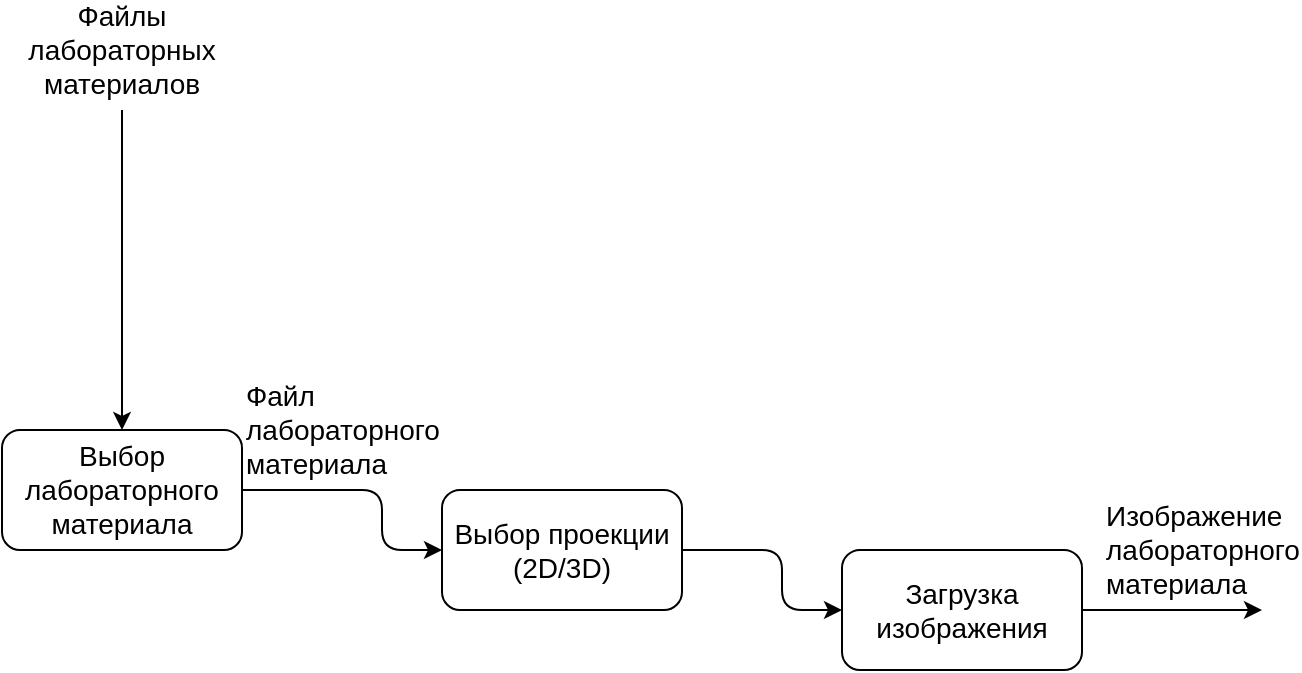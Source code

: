<mxfile version="13.7.9" type="device"><diagram id="LTR9eEjudjx6F0WY41ZP" name="Страница 1"><mxGraphModel dx="1422" dy="822" grid="1" gridSize="10" guides="1" tooltips="1" connect="1" arrows="1" fold="1" page="1" pageScale="1" pageWidth="827" pageHeight="1169" math="0" shadow="0"><root><mxCell id="0"/><mxCell id="1" parent="0"/><mxCell id="qEJk7eI5-G_TJchDQLbt-1" value="&lt;font style=&quot;font-size: 14px&quot;&gt;Загрузка изображения&lt;/font&gt;" style="rounded=1;whiteSpace=wrap;html=1;" parent="1" vertex="1"><mxGeometry x="450" y="280" width="120" height="60" as="geometry"/></mxCell><mxCell id="qEJk7eI5-G_TJchDQLbt-2" value="" style="endArrow=classic;html=1;exitX=1;exitY=0.5;exitDx=0;exitDy=0;" parent="1" source="qEJk7eI5-G_TJchDQLbt-1" edge="1"><mxGeometry width="50" height="50" relative="1" as="geometry"><mxPoint x="520" y="350" as="sourcePoint"/><mxPoint x="660" y="310" as="targetPoint"/></mxGeometry></mxCell><mxCell id="qEJk7eI5-G_TJchDQLbt-3" value="&lt;font style=&quot;font-size: 14px&quot;&gt;Изображение лабораторного материала&lt;/font&gt;" style="text;html=1;strokeColor=none;fillColor=none;align=left;verticalAlign=middle;whiteSpace=wrap;rounded=0;" parent="1" vertex="1"><mxGeometry x="580" y="270" width="40" height="20" as="geometry"/></mxCell><mxCell id="090i8AQinflOXqLzSkvF-5" value="&lt;font style=&quot;font-size: 14px&quot;&gt;Выбор лабораторного материала&lt;/font&gt;" style="rounded=1;whiteSpace=wrap;html=1;" vertex="1" parent="1"><mxGeometry x="30" y="220" width="120" height="60" as="geometry"/></mxCell><mxCell id="090i8AQinflOXqLzSkvF-6" value="" style="endArrow=classic;html=1;entryX=0.5;entryY=0;entryDx=0;entryDy=0;" edge="1" parent="1" target="090i8AQinflOXqLzSkvF-5"><mxGeometry width="50" height="50" relative="1" as="geometry"><mxPoint x="90" y="60" as="sourcePoint"/><mxPoint x="30" y="60" as="targetPoint"/></mxGeometry></mxCell><mxCell id="090i8AQinflOXqLzSkvF-7" value="&lt;font style=&quot;font-size: 14px&quot;&gt;Файлы лабораторных материалов&lt;/font&gt;" style="text;html=1;strokeColor=none;fillColor=none;align=center;verticalAlign=middle;whiteSpace=wrap;rounded=0;" vertex="1" parent="1"><mxGeometry x="70" y="20" width="40" height="20" as="geometry"/></mxCell><mxCell id="090i8AQinflOXqLzSkvF-8" value="" style="endArrow=classic;html=1;exitX=1;exitY=0.5;exitDx=0;exitDy=0;entryX=0;entryY=0.5;entryDx=0;entryDy=0;" edge="1" parent="1" source="090i8AQinflOXqLzSkvF-5" target="090i8AQinflOXqLzSkvF-10"><mxGeometry width="50" height="50" relative="1" as="geometry"><mxPoint x="260" y="430" as="sourcePoint"/><mxPoint x="290" y="280" as="targetPoint"/><Array as="points"><mxPoint x="220" y="250"/><mxPoint x="220" y="280"/></Array></mxGeometry></mxCell><mxCell id="090i8AQinflOXqLzSkvF-9" value="&lt;font style=&quot;font-size: 14px&quot;&gt;Файл лабораторного материала&lt;/font&gt;" style="text;html=1;strokeColor=none;fillColor=none;align=left;verticalAlign=middle;whiteSpace=wrap;rounded=0;" vertex="1" parent="1"><mxGeometry x="150" y="210" width="40" height="20" as="geometry"/></mxCell><mxCell id="090i8AQinflOXqLzSkvF-10" value="&lt;font style=&quot;font-size: 14px&quot;&gt;Выбор проекции (2D/3D)&lt;/font&gt;" style="rounded=1;whiteSpace=wrap;html=1;" vertex="1" parent="1"><mxGeometry x="250" y="250" width="120" height="60" as="geometry"/></mxCell><mxCell id="090i8AQinflOXqLzSkvF-11" value="" style="endArrow=classic;html=1;exitX=1;exitY=0.5;exitDx=0;exitDy=0;entryX=0;entryY=0.5;entryDx=0;entryDy=0;" edge="1" parent="1" source="090i8AQinflOXqLzSkvF-10" target="qEJk7eI5-G_TJchDQLbt-1"><mxGeometry width="50" height="50" relative="1" as="geometry"><mxPoint x="390" y="170" as="sourcePoint"/><mxPoint x="440" y="120" as="targetPoint"/><Array as="points"><mxPoint x="420" y="280"/><mxPoint x="420" y="310"/></Array></mxGeometry></mxCell></root></mxGraphModel></diagram></mxfile>